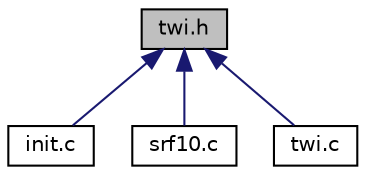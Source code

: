 digraph G
{
  edge [fontname="Helvetica",fontsize="10",labelfontname="Helvetica",labelfontsize="10"];
  node [fontname="Helvetica",fontsize="10",shape=record];
  Node1 [label="twi.h",height=0.2,width=0.4,color="black", fillcolor="grey75", style="filled" fontcolor="black"];
  Node1 -> Node2 [dir="back",color="midnightblue",fontsize="10",style="solid",fontname="Helvetica"];
  Node2 [label="init.c",height=0.2,width=0.4,color="black", fillcolor="white", style="filled",URL="$init_8c.html",tooltip="Initialisierungsroutinen."];
  Node1 -> Node3 [dir="back",color="midnightblue",fontsize="10",style="solid",fontname="Helvetica"];
  Node3 [label="srf10.c",height=0.2,width=0.4,color="black", fillcolor="white", style="filled",URL="$srf10_8c.html",tooltip="Ansteuerung des Ultraschall Entfernungssensors SRF10."];
  Node1 -> Node4 [dir="back",color="midnightblue",fontsize="10",style="solid",fontname="Helvetica"];
  Node4 [label="twi.c",height=0.2,width=0.4,color="black", fillcolor="white", style="filled",URL="$twi_8c.html",tooltip="TWI-Treiber (I2C)"];
}
